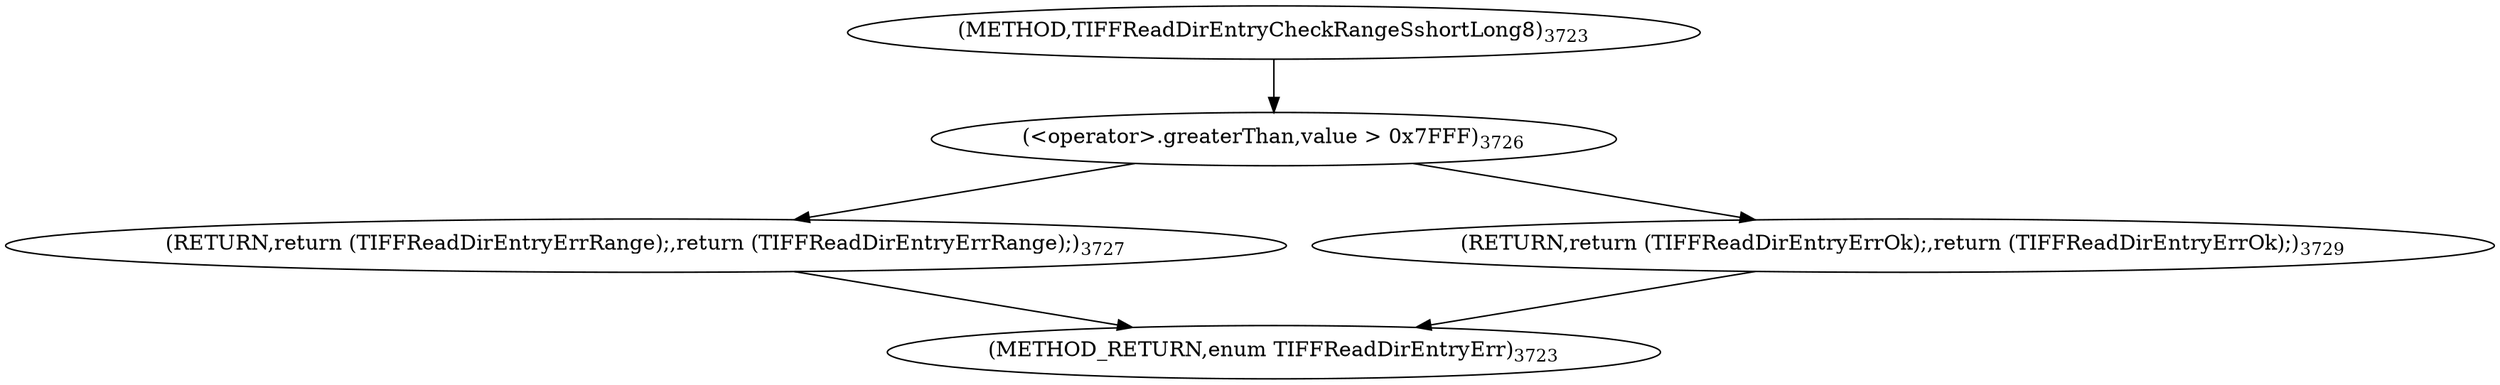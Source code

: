 digraph "TIFFReadDirEntryCheckRangeSshortLong8" {  
"87734" [label = <(&lt;operator&gt;.greaterThan,value &gt; 0x7FFF)<SUB>3726</SUB>> ]
"87738" [label = <(RETURN,return (TIFFReadDirEntryErrRange);,return (TIFFReadDirEntryErrRange);)<SUB>3727</SUB>> ]
"87742" [label = <(RETURN,return (TIFFReadDirEntryErrOk);,return (TIFFReadDirEntryErrOk);)<SUB>3729</SUB>> ]
"87730" [label = <(METHOD,TIFFReadDirEntryCheckRangeSshortLong8)<SUB>3723</SUB>> ]
"87744" [label = <(METHOD_RETURN,enum TIFFReadDirEntryErr)<SUB>3723</SUB>> ]
  "87734" -> "87738" 
  "87734" -> "87742" 
  "87738" -> "87744" 
  "87742" -> "87744" 
  "87730" -> "87734" 
}
